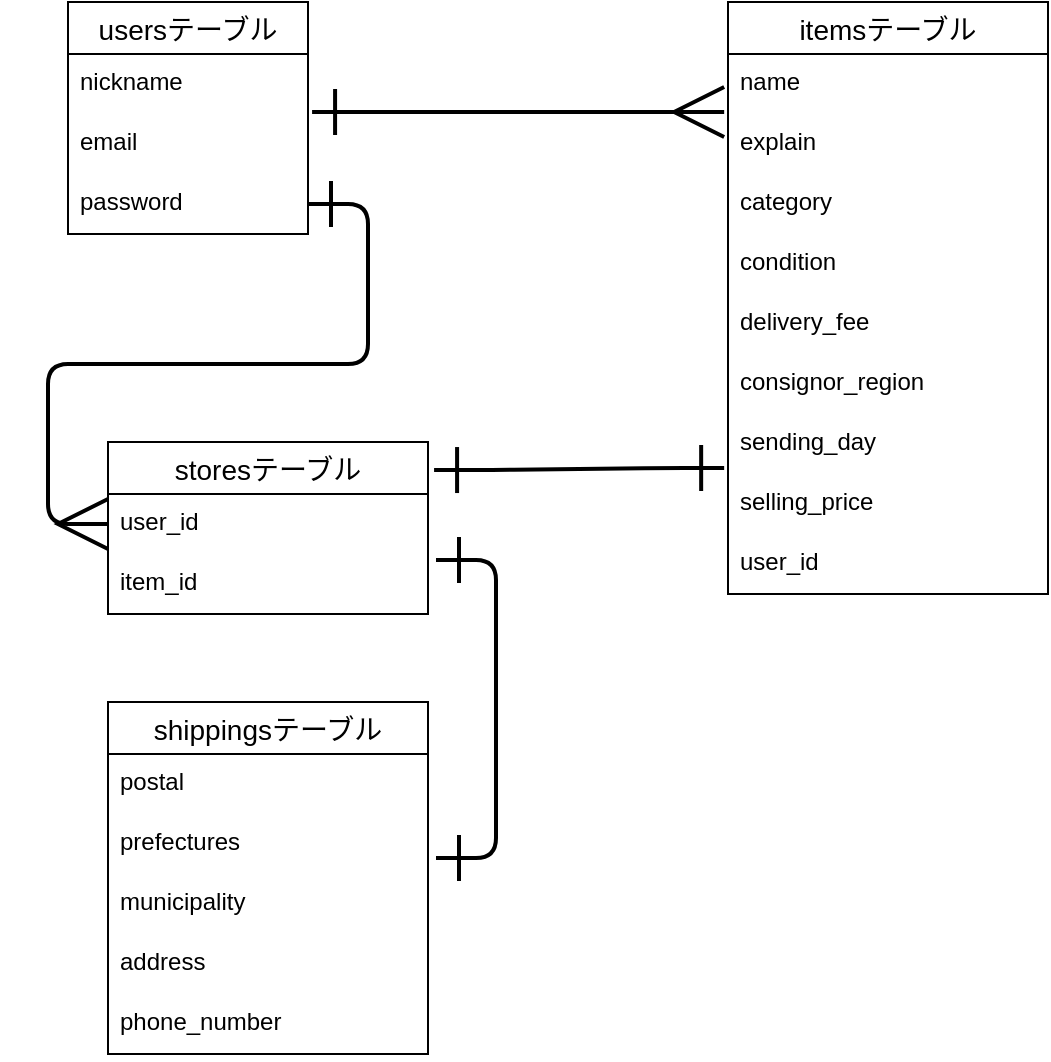 <mxfile>
    <diagram id="_vY64dncPEXh4YYw02Du" name="ページ1">
        <mxGraphModel dx="784" dy="520" grid="1" gridSize="10" guides="1" tooltips="1" connect="1" arrows="1" fold="1" page="1" pageScale="1" pageWidth="827" pageHeight="1169" math="0" shadow="0">
            <root>
                <mxCell id="0"/>
                <mxCell id="1" parent="0"/>
                <mxCell id="2" value="usersテーブル" style="swimlane;fontStyle=0;childLayout=stackLayout;horizontal=1;startSize=26;horizontalStack=0;resizeParent=1;resizeParentMax=0;resizeLast=0;collapsible=1;marginBottom=0;align=center;fontSize=14;" vertex="1" parent="1">
                    <mxGeometry x="110" y="40" width="120" height="116" as="geometry"/>
                </mxCell>
                <mxCell id="3" value="nickname" style="text;strokeColor=none;fillColor=none;spacingLeft=4;spacingRight=4;overflow=hidden;rotatable=0;points=[[0,0.5],[1,0.5]];portConstraint=eastwest;fontSize=12;" vertex="1" parent="2">
                    <mxGeometry y="26" width="120" height="30" as="geometry"/>
                </mxCell>
                <mxCell id="4" value="email" style="text;strokeColor=none;fillColor=none;spacingLeft=4;spacingRight=4;overflow=hidden;rotatable=0;points=[[0,0.5],[1,0.5]];portConstraint=eastwest;fontSize=12;" vertex="1" parent="2">
                    <mxGeometry y="56" width="120" height="30" as="geometry"/>
                </mxCell>
                <mxCell id="5" value="password" style="text;strokeColor=none;fillColor=none;spacingLeft=4;spacingRight=4;overflow=hidden;rotatable=0;points=[[0,0.5],[1,0.5]];portConstraint=eastwest;fontSize=12;" vertex="1" parent="2">
                    <mxGeometry y="86" width="120" height="30" as="geometry"/>
                </mxCell>
                <mxCell id="6" value="itemsテーブル" style="swimlane;fontStyle=0;childLayout=stackLayout;horizontal=1;startSize=26;horizontalStack=0;resizeParent=1;resizeParentMax=0;resizeLast=0;collapsible=1;marginBottom=0;align=center;fontSize=14;" vertex="1" parent="1">
                    <mxGeometry x="440" y="40" width="160" height="296" as="geometry"/>
                </mxCell>
                <mxCell id="7" value="name" style="text;strokeColor=none;fillColor=none;spacingLeft=4;spacingRight=4;overflow=hidden;rotatable=0;points=[[0,0.5],[1,0.5]];portConstraint=eastwest;fontSize=12;" vertex="1" parent="6">
                    <mxGeometry y="26" width="160" height="30" as="geometry"/>
                </mxCell>
                <mxCell id="8" value="explain" style="text;strokeColor=none;fillColor=none;spacingLeft=4;spacingRight=4;overflow=hidden;rotatable=0;points=[[0,0.5],[1,0.5]];portConstraint=eastwest;fontSize=12;" vertex="1" parent="6">
                    <mxGeometry y="56" width="160" height="30" as="geometry"/>
                </mxCell>
                <mxCell id="9" value="category" style="text;strokeColor=none;fillColor=none;spacingLeft=4;spacingRight=4;overflow=hidden;rotatable=0;points=[[0,0.5],[1,0.5]];portConstraint=eastwest;fontSize=12;" vertex="1" parent="6">
                    <mxGeometry y="86" width="160" height="30" as="geometry"/>
                </mxCell>
                <mxCell id="10" value="condition" style="text;strokeColor=none;fillColor=none;spacingLeft=4;spacingRight=4;overflow=hidden;rotatable=0;points=[[0,0.5],[1,0.5]];portConstraint=eastwest;fontSize=12;" vertex="1" parent="6">
                    <mxGeometry y="116" width="160" height="30" as="geometry"/>
                </mxCell>
                <mxCell id="11" value="delivery_fee" style="text;strokeColor=none;fillColor=none;spacingLeft=4;spacingRight=4;overflow=hidden;rotatable=0;points=[[0,0.5],[1,0.5]];portConstraint=eastwest;fontSize=12;" vertex="1" parent="6">
                    <mxGeometry y="146" width="160" height="30" as="geometry"/>
                </mxCell>
                <mxCell id="12" value="consignor_region" style="text;strokeColor=none;fillColor=none;spacingLeft=4;spacingRight=4;overflow=hidden;rotatable=0;points=[[0,0.5],[1,0.5]];portConstraint=eastwest;fontSize=12;" vertex="1" parent="6">
                    <mxGeometry y="176" width="160" height="30" as="geometry"/>
                </mxCell>
                <mxCell id="13" value="sending_day" style="text;strokeColor=none;fillColor=none;spacingLeft=4;spacingRight=4;overflow=hidden;rotatable=0;points=[[0,0.5],[1,0.5]];portConstraint=eastwest;fontSize=12;" vertex="1" parent="6">
                    <mxGeometry y="206" width="160" height="30" as="geometry"/>
                </mxCell>
                <mxCell id="14" value="selling_price" style="text;strokeColor=none;fillColor=none;spacingLeft=4;spacingRight=4;overflow=hidden;rotatable=0;points=[[0,0.5],[1,0.5]];portConstraint=eastwest;fontSize=12;" vertex="1" parent="6">
                    <mxGeometry y="236" width="160" height="30" as="geometry"/>
                </mxCell>
                <mxCell id="32" value="user_id" style="text;strokeColor=none;fillColor=none;spacingLeft=4;spacingRight=4;overflow=hidden;rotatable=0;points=[[0,0.5],[1,0.5]];portConstraint=eastwest;fontSize=12;" vertex="1" parent="6">
                    <mxGeometry y="266" width="160" height="30" as="geometry"/>
                </mxCell>
                <mxCell id="28" value="storesテーブル" style="swimlane;fontStyle=0;childLayout=stackLayout;horizontal=1;startSize=26;horizontalStack=0;resizeParent=1;resizeParentMax=0;resizeLast=0;collapsible=1;marginBottom=0;align=center;fontSize=14;" vertex="1" parent="1">
                    <mxGeometry x="130" y="260" width="160" height="86" as="geometry"/>
                </mxCell>
                <mxCell id="29" value="user_id" style="text;strokeColor=none;fillColor=none;spacingLeft=4;spacingRight=4;overflow=hidden;rotatable=0;points=[[0,0.5],[1,0.5]];portConstraint=eastwest;fontSize=12;" vertex="1" parent="28">
                    <mxGeometry y="26" width="160" height="30" as="geometry"/>
                </mxCell>
                <mxCell id="30" value="item_id" style="text;strokeColor=none;fillColor=none;spacingLeft=4;spacingRight=4;overflow=hidden;rotatable=0;points=[[0,0.5],[1,0.5]];portConstraint=eastwest;fontSize=12;" vertex="1" parent="28">
                    <mxGeometry y="56" width="160" height="30" as="geometry"/>
                </mxCell>
                <mxCell id="33" value="shippingsテーブル" style="swimlane;fontStyle=0;childLayout=stackLayout;horizontal=1;startSize=26;horizontalStack=0;resizeParent=1;resizeParentMax=0;resizeLast=0;collapsible=1;marginBottom=0;align=center;fontSize=14;" vertex="1" parent="1">
                    <mxGeometry x="130" y="390" width="160" height="176" as="geometry"/>
                </mxCell>
                <mxCell id="34" value="postal" style="text;strokeColor=none;fillColor=none;spacingLeft=4;spacingRight=4;overflow=hidden;rotatable=0;points=[[0,0.5],[1,0.5]];portConstraint=eastwest;fontSize=12;" vertex="1" parent="33">
                    <mxGeometry y="26" width="160" height="30" as="geometry"/>
                </mxCell>
                <mxCell id="35" value="prefectures" style="text;strokeColor=none;fillColor=none;spacingLeft=4;spacingRight=4;overflow=hidden;rotatable=0;points=[[0,0.5],[1,0.5]];portConstraint=eastwest;fontSize=12;" vertex="1" parent="33">
                    <mxGeometry y="56" width="160" height="30" as="geometry"/>
                </mxCell>
                <mxCell id="36" value="municipality" style="text;strokeColor=none;fillColor=none;spacingLeft=4;spacingRight=4;overflow=hidden;rotatable=0;points=[[0,0.5],[1,0.5]];portConstraint=eastwest;fontSize=12;" vertex="1" parent="33">
                    <mxGeometry y="86" width="160" height="30" as="geometry"/>
                </mxCell>
                <mxCell id="37" value="address" style="text;strokeColor=none;fillColor=none;spacingLeft=4;spacingRight=4;overflow=hidden;rotatable=0;points=[[0,0.5],[1,0.5]];portConstraint=eastwest;fontSize=12;" vertex="1" parent="33">
                    <mxGeometry y="116" width="160" height="30" as="geometry"/>
                </mxCell>
                <mxCell id="38" value="phone_number" style="text;strokeColor=none;fillColor=none;spacingLeft=4;spacingRight=4;overflow=hidden;rotatable=0;points=[[0,0.5],[1,0.5]];portConstraint=eastwest;fontSize=12;" vertex="1" parent="33">
                    <mxGeometry y="146" width="160" height="30" as="geometry"/>
                </mxCell>
                <mxCell id="40" value="" style="edgeStyle=entityRelationEdgeStyle;fontSize=12;html=1;endArrow=ERmany;startArrow=ERone;strokeWidth=2;targetPerimeterSpacing=1;endFill=0;startFill=0;endSize=22;startSize=20;entryX=-0.012;entryY=-0.033;entryDx=0;entryDy=0;entryPerimeter=0;exitX=1.017;exitY=-0.033;exitDx=0;exitDy=0;exitPerimeter=0;" edge="1" parent="1" source="4" target="8">
                    <mxGeometry width="100" height="100" relative="1" as="geometry">
                        <mxPoint x="160" y="120" as="sourcePoint"/>
                        <mxPoint x="390" y="120" as="targetPoint"/>
                    </mxGeometry>
                </mxCell>
                <mxCell id="44" value="" style="edgeStyle=entityRelationEdgeStyle;fontSize=12;html=1;endArrow=ERone;endFill=1;strokeWidth=2;exitX=1.019;exitY=0.163;exitDx=0;exitDy=0;entryX=-0.012;entryY=-0.1;entryDx=0;entryDy=0;entryPerimeter=0;exitPerimeter=0;startArrow=ERone;startFill=0;endSize=20;startSize=20;" edge="1" parent="1" source="28" target="14">
                    <mxGeometry width="100" height="100" relative="1" as="geometry">
                        <mxPoint x="330" y="250" as="sourcePoint"/>
                        <mxPoint x="430" y="150" as="targetPoint"/>
                    </mxGeometry>
                </mxCell>
                <mxCell id="43" value="" style="edgeStyle=entityRelationEdgeStyle;fontSize=12;html=1;endArrow=ERmany;startArrow=ERone;strokeWidth=2;targetPerimeterSpacing=1;endFill=0;startFill=0;endSize=22;startSize=20;sketch=0;" edge="1" parent="1" source="5">
                    <mxGeometry width="100" height="100" relative="1" as="geometry">
                        <mxPoint x="30" y="100" as="sourcePoint"/>
                        <mxPoint x="130" y="301" as="targetPoint"/>
                    </mxGeometry>
                </mxCell>
                <mxCell id="45" value="&lt;br&gt;" style="edgeLabel;html=1;align=center;verticalAlign=middle;resizable=0;points=[];" vertex="1" connectable="0" parent="43">
                    <mxGeometry x="-0.905" y="2" relative="1" as="geometry">
                        <mxPoint as="offset"/>
                    </mxGeometry>
                </mxCell>
                <mxCell id="47" value="" style="edgeStyle=entityRelationEdgeStyle;fontSize=12;html=1;endArrow=ERone;endFill=1;strokeWidth=2;exitX=1.025;exitY=0.1;exitDx=0;exitDy=0;entryX=1.025;entryY=0.733;entryDx=0;entryDy=0;entryPerimeter=0;exitPerimeter=0;startArrow=ERone;startFill=0;endSize=20;startSize=20;" edge="1" parent="1" source="30" target="35">
                    <mxGeometry width="100" height="100" relative="1" as="geometry">
                        <mxPoint x="303.04" y="284.018" as="sourcePoint"/>
                        <mxPoint x="448.08" y="283" as="targetPoint"/>
                    </mxGeometry>
                </mxCell>
            </root>
        </mxGraphModel>
    </diagram>
</mxfile>